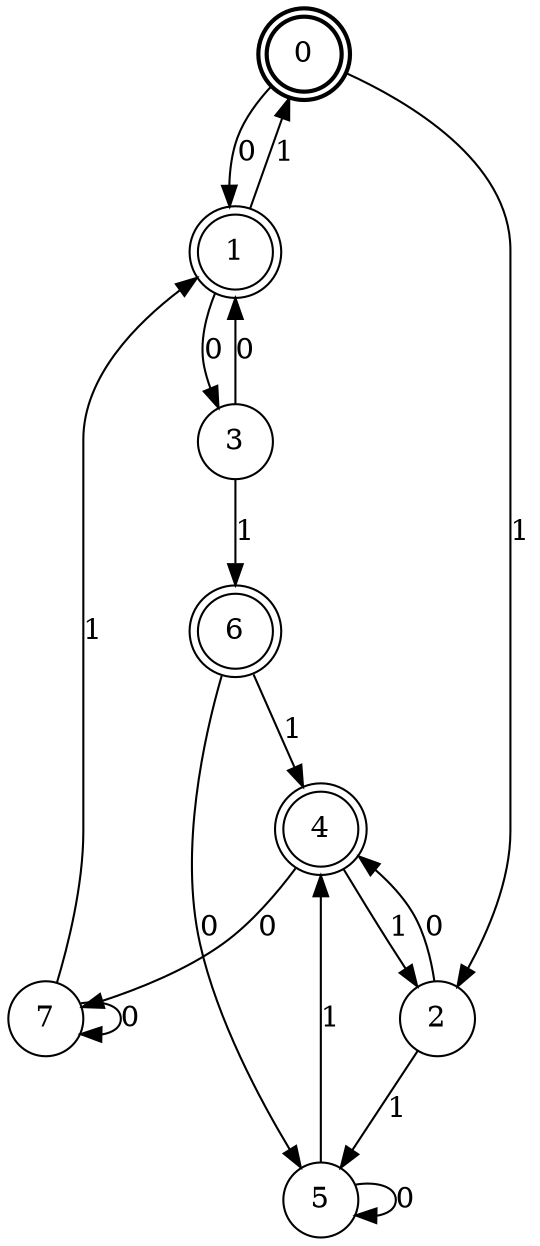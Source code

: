 digraph Automat {
    node [shape = circle];
    0 [style = "bold"];
    0 [peripheries=2]
    0 -> 1 [label = "0"];
    0 -> 2 [label = "1"];
    1 [peripheries=2]
    1 -> 3 [label = "0"];
    1 -> 0 [label = "1"];
    2 -> 4 [label = "0"];
    2 -> 5 [label = "1"];
    3 -> 1 [label = "0"];
    3 -> 6 [label = "1"];
    4 [peripheries=2]
    4 -> 7 [label = "0"];
    4 -> 2 [label = "1"];
    5 -> 5 [label = "0"];
    5 -> 4 [label = "1"];
    6 [peripheries=2]
    6 -> 5 [label = "0"];
    6 -> 4 [label = "1"];
    7 -> 7 [label = "0"];
    7 -> 1 [label = "1"];
}
